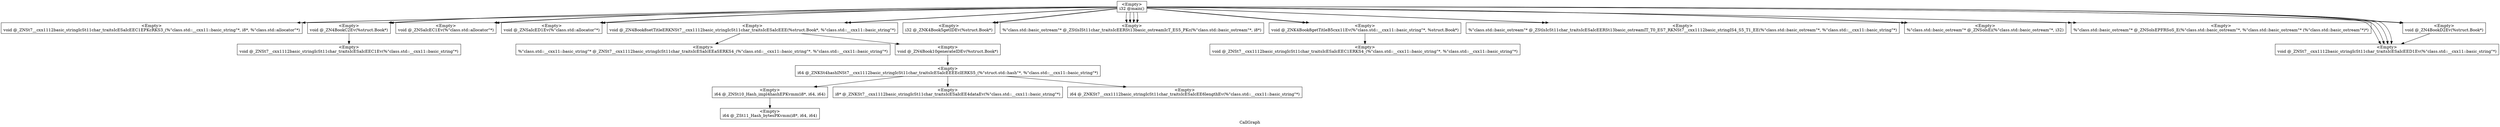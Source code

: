 digraph "CallGraph" {
	label="CallGraph";

	Node0x27af9d0 [shape=record,label="{\<Empty\>\ni32 @main()}"];
	Node0x27af9d0 -> Node0x27f63d0;
	Node0x27af9d0 -> Node0x27f63d0;
	Node0x27af9d0 -> Node0x27ae3b0;
	Node0x27af9d0 -> Node0x27a27d0;
	Node0x27af9d0 -> Node0x27f64d0;
	Node0x27af9d0 -> Node0x27f65d0;
	Node0x27af9d0 -> Node0x27fa660;
	Node0x27af9d0 -> Node0x27fcb20;
	Node0x27af9d0 -> Node0x27fcc20;
	Node0x27af9d0 -> Node0x2800510;
	Node0x27af9d0 -> Node0x27fcb20;
	Node0x27af9d0 -> Node0x2800610;
	Node0x27af9d0 -> Node0x2800710;
	Node0x27af9d0 -> Node0x2800810;
	Node0x27af9d0 -> Node0x27ae3b0;
	Node0x27af9d0 -> Node0x27a27d0;
	Node0x27af9d0 -> Node0x27f64d0;
	Node0x27af9d0 -> Node0x27f65d0;
	Node0x27af9d0 -> Node0x27fa660;
	Node0x27af9d0 -> Node0x27fcb20;
	Node0x27af9d0 -> Node0x27fcc20;
	Node0x27af9d0 -> Node0x2800510;
	Node0x27af9d0 -> Node0x27fcb20;
	Node0x27af9d0 -> Node0x2800610;
	Node0x27af9d0 -> Node0x2800710;
	Node0x27af9d0 -> Node0x2800810;
	Node0x27af9d0 -> Node0x2800810;
	Node0x27af9d0 -> Node0x2800f40;
	Node0x27af9d0 -> Node0x2800810;
	Node0x27af9d0 -> Node0x2800f40;
	Node0x27ae3b0 [shape=record,label="{\<Empty\>\nvoid @_ZN4BookC2Ev(%struct.Book*)}"];
	Node0x27ae3b0 -> Node0x2802e20;
	Node0x27a27d0 [shape=record,label="{\<Empty\>\nvoid @_ZNSaIcEC1Ev(%\"class.std::allocator\"*)}"];
	Node0x27f63d0 [shape=record,label="{\<Empty\>\nvoid @_ZNSt7__cxx1112basic_stringIcSt11char_traitsIcESaIcEEC1EPKcRKS3_(%\"class.std::__cxx11::basic_string\"*, i8*, %\"class.std::allocator\"*)}"];
	Node0x27f64d0 [shape=record,label="{\<Empty\>\nvoid @_ZNSaIcED1Ev(%\"class.std::allocator\"*)}"];
	Node0x27f65d0 [shape=record,label="{\<Empty\>\nvoid @_ZN4Book8setTitleERKNSt7__cxx1112basic_stringIcSt11char_traitsIcESaIcEEE(%struct.Book*, %\"class.std::__cxx11::basic_string\"*)}"];
	Node0x27f65d0 -> Node0x2802f20;
	Node0x27f65d0 -> Node0x2803020;
	Node0x27fa660 [shape=record,label="{\<Empty\>\ni32 @_ZNK4Book5getIDEv(%struct.Book*)}"];
	Node0x27fcb20 [shape=record,label="{\<Empty\>\n%\"class.std::basic_ostream\"* @_ZStlsISt11char_traitsIcEERSt13basic_ostreamIcT_ES5_PKc(%\"class.std::basic_ostream\"*, i8*)}"];
	Node0x27fcc20 [shape=record,label="{\<Empty\>\nvoid @_ZNK4Book8getTitleB5cxx11Ev(%\"class.std::__cxx11::basic_string\"*, %struct.Book*)}"];
	Node0x27fcc20 -> Node0x2808720;
	Node0x2800510 [shape=record,label="{\<Empty\>\n%\"class.std::basic_ostream\"* @_ZStlsIcSt11char_traitsIcESaIcEERSt13basic_ostreamIT_T0_ES7_RKNSt7__cxx1112basic_stringIS4_S5_T1_EE(%\"class.std::basic_ostream\"*, %\"class.std::__cxx11::basic_string\"*)}"];
	Node0x2800610 [shape=record,label="{\<Empty\>\n%\"class.std::basic_ostream\"* @_ZNSolsEi(%\"class.std::basic_ostream\"*, i32)}"];
	Node0x2800710 [shape=record,label="{\<Empty\>\n%\"class.std::basic_ostream\"* @_ZNSolsEPFRSoS_E(%\"class.std::basic_ostream\"*, %\"class.std::basic_ostream\"* (%\"class.std::basic_ostream\"*)*)}"];
	Node0x2800810 [shape=record,label="{\<Empty\>\nvoid @_ZNSt7__cxx1112basic_stringIcSt11char_traitsIcESaIcEED1Ev(%\"class.std::__cxx11::basic_string\"*)}"];
	Node0x2800f40 [shape=record,label="{\<Empty\>\nvoid @_ZN4BookD2Ev(%struct.Book*)}"];
	Node0x2800f40 -> Node0x2800810;
	Node0x2802e20 [shape=record,label="{\<Empty\>\nvoid @_ZNSt7__cxx1112basic_stringIcSt11char_traitsIcESaIcEEC1Ev(%\"class.std::__cxx11::basic_string\"*)}"];
	Node0x2802f20 [shape=record,label="{\<Empty\>\n%\"class.std::__cxx11::basic_string\"* @_ZNSt7__cxx1112basic_stringIcSt11char_traitsIcESaIcEEaSERKS4_(%\"class.std::__cxx11::basic_string\"*, %\"class.std::__cxx11::basic_string\"*)}"];
	Node0x2803020 [shape=record,label="{\<Empty\>\nvoid @_ZN4Book10generateIDEv(%struct.Book*)}"];
	Node0x2803020 -> Node0x28088a0;
	Node0x2808720 [shape=record,label="{\<Empty\>\nvoid @_ZNSt7__cxx1112basic_stringIcSt11char_traitsIcESaIcEEC1ERKS4_(%\"class.std::__cxx11::basic_string\"*, %\"class.std::__cxx11::basic_string\"*)}"];
	Node0x28088a0 [shape=record,label="{\<Empty\>\ni64 @_ZNKSt4hashINSt7__cxx1112basic_stringIcSt11char_traitsIcESaIcEEEEclERKS5_(%\"struct.std::hash\"*, %\"class.std::__cxx11::basic_string\"*)}"];
	Node0x28088a0 -> Node0x280d3b0;
	Node0x28088a0 -> Node0x280d0b0;
	Node0x28088a0 -> Node0x280d230;
	Node0x280d0b0 [shape=record,label="{\<Empty\>\ni8* @_ZNKSt7__cxx1112basic_stringIcSt11char_traitsIcESaIcEE4dataEv(%\"class.std::__cxx11::basic_string\"*)}"];
	Node0x280d230 [shape=record,label="{\<Empty\>\ni64 @_ZNKSt7__cxx1112basic_stringIcSt11char_traitsIcESaIcEE6lengthEv(%\"class.std::__cxx11::basic_string\"*)}"];
	Node0x280d3b0 [shape=record,label="{\<Empty\>\ni64 @_ZNSt10_Hash_impl4hashEPKvmm(i8*, i64, i64)}"];
	Node0x280d3b0 -> Node0x2811630;
	Node0x2811630 [shape=record,label="{\<Empty\>\ni64 @_ZSt11_Hash_bytesPKvmm(i8*, i64, i64)}"];
}
